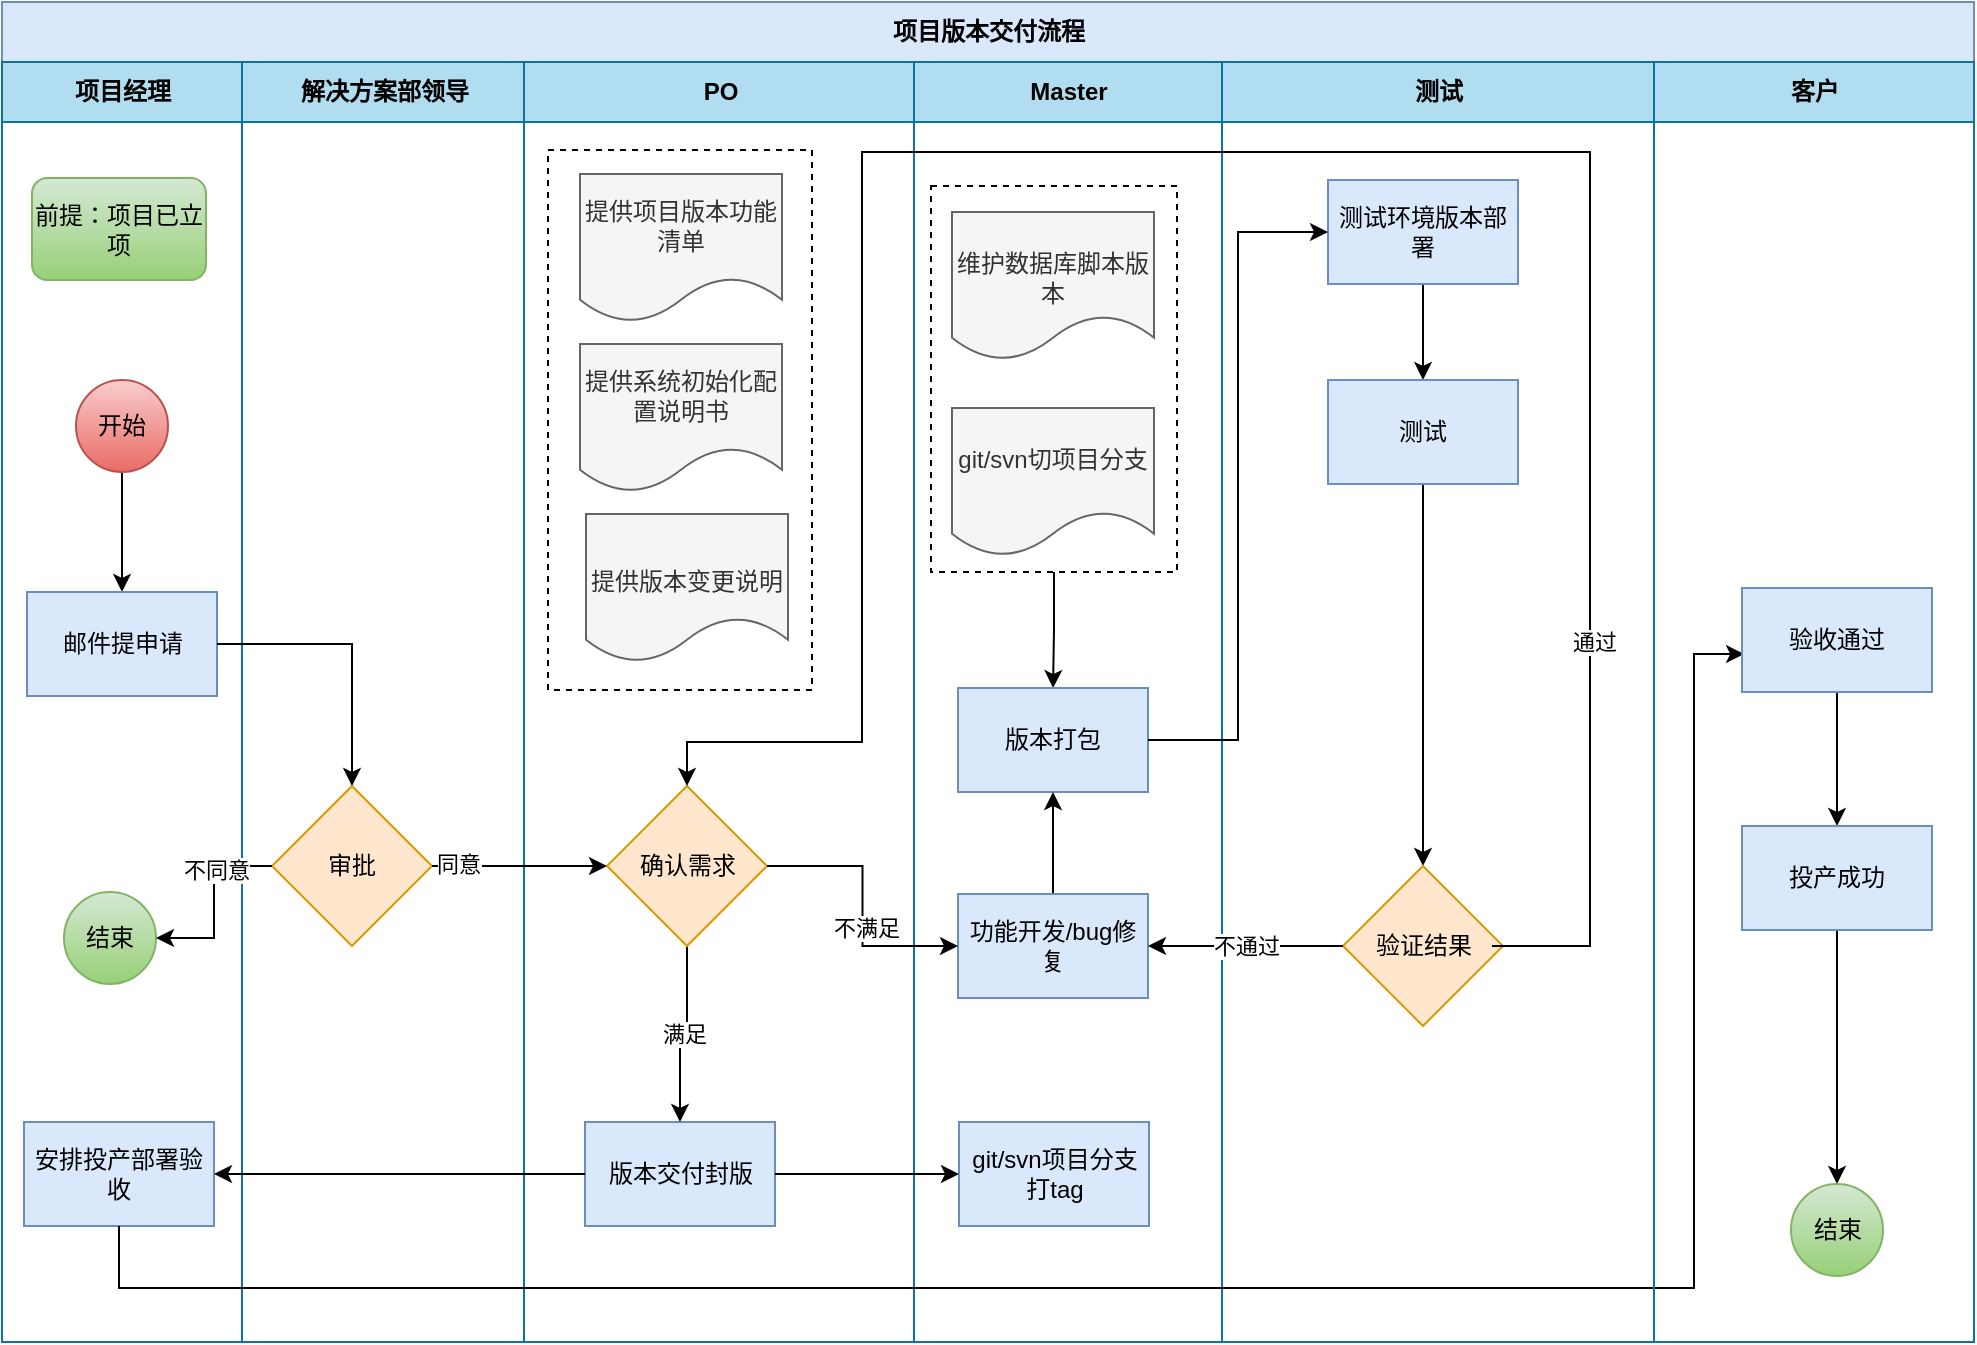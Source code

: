 <mxfile version="14.0.1" type="github">
  <diagram id="t4ctga8ut31WQuUNMBXp" name="Page-1">
    <mxGraphModel dx="1108" dy="513" grid="0" gridSize="10" guides="1" tooltips="1" connect="1" arrows="1" fold="1" page="1" pageScale="1" pageWidth="827" pageHeight="1169" math="0" shadow="0">
      <root>
        <mxCell id="0" />
        <mxCell id="1" parent="0" />
        <mxCell id="a2n0651rRjcgQdYrs08B-1" value="项目版本交付流程" style="swimlane;html=1;childLayout=stackLayout;resizeParent=1;resizeParentMax=0;startSize=30;fillColor=#dae8fc;strokeColor=#6c8ebf;" vertex="1" parent="1">
          <mxGeometry x="26" y="126" width="986" height="670" as="geometry" />
        </mxCell>
        <mxCell id="a2n0651rRjcgQdYrs08B-2" value="项目经理" style="swimlane;html=1;startSize=30;fillColor=#b1ddf0;strokeColor=#10739e;" vertex="1" parent="a2n0651rRjcgQdYrs08B-1">
          <mxGeometry y="30" width="120" height="640" as="geometry" />
        </mxCell>
        <mxCell id="a2n0651rRjcgQdYrs08B-57" value="前提：项目已立项" style="rounded=1;whiteSpace=wrap;html=1;strokeColor=#82b366;strokeWidth=1;fillColor=#d5e8d4;gradientColor=#97d077;" vertex="1" parent="a2n0651rRjcgQdYrs08B-2">
          <mxGeometry x="15" y="58" width="87" height="51" as="geometry" />
        </mxCell>
        <mxCell id="a2n0651rRjcgQdYrs08B-66" style="edgeStyle=orthogonalEdgeStyle;rounded=0;orthogonalLoop=1;jettySize=auto;html=1;entryX=0.5;entryY=0;entryDx=0;entryDy=0;" edge="1" parent="a2n0651rRjcgQdYrs08B-2" source="a2n0651rRjcgQdYrs08B-58" target="a2n0651rRjcgQdYrs08B-59">
          <mxGeometry relative="1" as="geometry" />
        </mxCell>
        <mxCell id="a2n0651rRjcgQdYrs08B-58" value="开始" style="ellipse;whiteSpace=wrap;html=1;aspect=fixed;strokeColor=#b85450;strokeWidth=1;fillColor=#f8cecc;gradientColor=#ea6b66;" vertex="1" parent="a2n0651rRjcgQdYrs08B-2">
          <mxGeometry x="37" y="159" width="46" height="46" as="geometry" />
        </mxCell>
        <mxCell id="a2n0651rRjcgQdYrs08B-59" value="邮件提申请" style="rounded=0;whiteSpace=wrap;html=1;strokeColor=#6c8ebf;strokeWidth=1;fillColor=#dae8fc;" vertex="1" parent="a2n0651rRjcgQdYrs08B-2">
          <mxGeometry x="12.5" y="265" width="95" height="52" as="geometry" />
        </mxCell>
        <mxCell id="a2n0651rRjcgQdYrs08B-115" value="结束" style="ellipse;whiteSpace=wrap;html=1;aspect=fixed;strokeColor=#82b366;strokeWidth=1;fillColor=#d5e8d4;gradientColor=#97d077;" vertex="1" parent="a2n0651rRjcgQdYrs08B-2">
          <mxGeometry x="31" y="415" width="46" height="46" as="geometry" />
        </mxCell>
        <mxCell id="a2n0651rRjcgQdYrs08B-124" value="安排投产部署验收" style="rounded=0;whiteSpace=wrap;html=1;strokeColor=#6c8ebf;strokeWidth=1;fillColor=#dae8fc;" vertex="1" parent="a2n0651rRjcgQdYrs08B-2">
          <mxGeometry x="11" y="530" width="95" height="52" as="geometry" />
        </mxCell>
        <mxCell id="a2n0651rRjcgQdYrs08B-3" value="解决方案部领导" style="swimlane;html=1;startSize=30;fillColor=#b1ddf0;strokeColor=#10739e;" vertex="1" parent="a2n0651rRjcgQdYrs08B-1">
          <mxGeometry x="120" y="30" width="141" height="640" as="geometry" />
        </mxCell>
        <mxCell id="a2n0651rRjcgQdYrs08B-61" value="审批" style="rhombus;whiteSpace=wrap;html=1;strokeColor=#d79b00;strokeWidth=1;fillColor=#ffe6cc;" vertex="1" parent="a2n0651rRjcgQdYrs08B-3">
          <mxGeometry x="15" y="362" width="80" height="80" as="geometry" />
        </mxCell>
        <mxCell id="a2n0651rRjcgQdYrs08B-4" value="PO" style="swimlane;html=1;startSize=30;fillColor=#b1ddf0;strokeColor=#10739e;" vertex="1" parent="a2n0651rRjcgQdYrs08B-1">
          <mxGeometry x="261" y="30" width="195" height="640" as="geometry" />
        </mxCell>
        <mxCell id="a2n0651rRjcgQdYrs08B-75" value="" style="rounded=0;whiteSpace=wrap;html=1;strokeWidth=1;fillColor=#ffffff;dashed=1;" vertex="1" parent="a2n0651rRjcgQdYrs08B-4">
          <mxGeometry x="12" y="44" width="132" height="270" as="geometry" />
        </mxCell>
        <mxCell id="a2n0651rRjcgQdYrs08B-62" value="提供项目版本功能清单" style="shape=document;whiteSpace=wrap;html=1;boundedLbl=1;strokeColor=#666666;strokeWidth=1;fillColor=#f5f5f5;fontColor=#333333;" vertex="1" parent="a2n0651rRjcgQdYrs08B-4">
          <mxGeometry x="28" y="56" width="101" height="74" as="geometry" />
        </mxCell>
        <mxCell id="a2n0651rRjcgQdYrs08B-63" value="提供系统初始化配置说明书" style="shape=document;whiteSpace=wrap;html=1;boundedLbl=1;strokeColor=#666666;strokeWidth=1;fillColor=#f5f5f5;fontColor=#333333;" vertex="1" parent="a2n0651rRjcgQdYrs08B-4">
          <mxGeometry x="28" y="141" width="101" height="74" as="geometry" />
        </mxCell>
        <mxCell id="a2n0651rRjcgQdYrs08B-64" value="&lt;br&gt;提供版本变更说明" style="shape=document;whiteSpace=wrap;html=1;boundedLbl=1;strokeColor=#666666;strokeWidth=1;fillColor=#f5f5f5;fontColor=#333333;" vertex="1" parent="a2n0651rRjcgQdYrs08B-4">
          <mxGeometry x="31" y="226" width="101" height="74" as="geometry" />
        </mxCell>
        <mxCell id="a2n0651rRjcgQdYrs08B-78" value="版本交付封版" style="rounded=0;whiteSpace=wrap;html=1;strokeColor=#6c8ebf;strokeWidth=1;fillColor=#dae8fc;" vertex="1" parent="a2n0651rRjcgQdYrs08B-4">
          <mxGeometry x="30.5" y="530" width="95" height="52" as="geometry" />
        </mxCell>
        <mxCell id="a2n0651rRjcgQdYrs08B-92" value="满足" style="edgeStyle=orthogonalEdgeStyle;rounded=0;orthogonalLoop=1;jettySize=auto;html=1;entryX=0.5;entryY=0;entryDx=0;entryDy=0;" edge="1" parent="a2n0651rRjcgQdYrs08B-4" source="a2n0651rRjcgQdYrs08B-89" target="a2n0651rRjcgQdYrs08B-78">
          <mxGeometry relative="1" as="geometry" />
        </mxCell>
        <mxCell id="a2n0651rRjcgQdYrs08B-89" value="确认需求" style="rhombus;whiteSpace=wrap;html=1;strokeColor=#d79b00;strokeWidth=1;fillColor=#ffe6cc;" vertex="1" parent="a2n0651rRjcgQdYrs08B-4">
          <mxGeometry x="41.5" y="362" width="80" height="80" as="geometry" />
        </mxCell>
        <mxCell id="a2n0651rRjcgQdYrs08B-7" value="Master" style="swimlane;html=1;startSize=30;fillColor=#b1ddf0;strokeColor=#10739e;" vertex="1" parent="a2n0651rRjcgQdYrs08B-1">
          <mxGeometry x="456" y="30" width="154" height="640" as="geometry" />
        </mxCell>
        <mxCell id="a2n0651rRjcgQdYrs08B-81" style="edgeStyle=orthogonalEdgeStyle;rounded=0;orthogonalLoop=1;jettySize=auto;html=1;entryX=0.5;entryY=0;entryDx=0;entryDy=0;" edge="1" parent="a2n0651rRjcgQdYrs08B-7" source="a2n0651rRjcgQdYrs08B-76" target="a2n0651rRjcgQdYrs08B-71">
          <mxGeometry relative="1" as="geometry" />
        </mxCell>
        <mxCell id="a2n0651rRjcgQdYrs08B-76" value="" style="rounded=0;whiteSpace=wrap;html=1;dashed=1;strokeColor=#000000;strokeWidth=1;fillColor=#ffffff;" vertex="1" parent="a2n0651rRjcgQdYrs08B-7">
          <mxGeometry x="8.5" y="62" width="123" height="193" as="geometry" />
        </mxCell>
        <mxCell id="a2n0651rRjcgQdYrs08B-67" value="&lt;br&gt;维护数据库脚本版本" style="shape=document;whiteSpace=wrap;html=1;boundedLbl=1;strokeColor=#666666;strokeWidth=1;fillColor=#f5f5f5;fontColor=#333333;" vertex="1" parent="a2n0651rRjcgQdYrs08B-7">
          <mxGeometry x="19" y="75" width="101" height="74" as="geometry" />
        </mxCell>
        <mxCell id="a2n0651rRjcgQdYrs08B-68" value="git/svn切项目分支" style="shape=document;whiteSpace=wrap;html=1;boundedLbl=1;strokeColor=#666666;strokeWidth=1;fillColor=#f5f5f5;fontColor=#333333;" vertex="1" parent="a2n0651rRjcgQdYrs08B-7">
          <mxGeometry x="19" y="173" width="101" height="74" as="geometry" />
        </mxCell>
        <mxCell id="a2n0651rRjcgQdYrs08B-71" value="版本打包" style="rounded=0;whiteSpace=wrap;html=1;strokeColor=#6c8ebf;strokeWidth=1;fillColor=#dae8fc;" vertex="1" parent="a2n0651rRjcgQdYrs08B-7">
          <mxGeometry x="22" y="313" width="95" height="52" as="geometry" />
        </mxCell>
        <mxCell id="a2n0651rRjcgQdYrs08B-86" style="edgeStyle=orthogonalEdgeStyle;rounded=0;orthogonalLoop=1;jettySize=auto;html=1;entryX=0.5;entryY=1;entryDx=0;entryDy=0;" edge="1" parent="a2n0651rRjcgQdYrs08B-7" source="a2n0651rRjcgQdYrs08B-74" target="a2n0651rRjcgQdYrs08B-71">
          <mxGeometry relative="1" as="geometry" />
        </mxCell>
        <mxCell id="a2n0651rRjcgQdYrs08B-74" value="功能开发/bug修复" style="rounded=0;whiteSpace=wrap;html=1;strokeColor=#6c8ebf;strokeWidth=1;fillColor=#dae8fc;" vertex="1" parent="a2n0651rRjcgQdYrs08B-7">
          <mxGeometry x="22" y="416" width="95" height="52" as="geometry" />
        </mxCell>
        <mxCell id="a2n0651rRjcgQdYrs08B-77" value="git/svn项目分支打tag" style="rounded=0;whiteSpace=wrap;html=1;strokeColor=#6c8ebf;strokeWidth=1;fillColor=#dae8fc;" vertex="1" parent="a2n0651rRjcgQdYrs08B-7">
          <mxGeometry x="22.5" y="530" width="95" height="52" as="geometry" />
        </mxCell>
        <mxCell id="a2n0651rRjcgQdYrs08B-8" value="测试" style="swimlane;html=1;startSize=30;fillColor=#b1ddf0;strokeColor=#10739e;" vertex="1" parent="a2n0651rRjcgQdYrs08B-1">
          <mxGeometry x="610" y="30" width="216" height="640" as="geometry" />
        </mxCell>
        <mxCell id="a2n0651rRjcgQdYrs08B-83" style="edgeStyle=orthogonalEdgeStyle;rounded=0;orthogonalLoop=1;jettySize=auto;html=1;" edge="1" parent="a2n0651rRjcgQdYrs08B-8" source="a2n0651rRjcgQdYrs08B-70" target="a2n0651rRjcgQdYrs08B-72">
          <mxGeometry relative="1" as="geometry" />
        </mxCell>
        <mxCell id="a2n0651rRjcgQdYrs08B-70" value="测试环境版本部署" style="rounded=0;whiteSpace=wrap;html=1;strokeColor=#6c8ebf;strokeWidth=1;fillColor=#dae8fc;" vertex="1" parent="a2n0651rRjcgQdYrs08B-8">
          <mxGeometry x="53" y="59" width="95" height="52" as="geometry" />
        </mxCell>
        <mxCell id="a2n0651rRjcgQdYrs08B-84" style="edgeStyle=orthogonalEdgeStyle;rounded=0;orthogonalLoop=1;jettySize=auto;html=1;" edge="1" parent="a2n0651rRjcgQdYrs08B-8" source="a2n0651rRjcgQdYrs08B-72" target="a2n0651rRjcgQdYrs08B-73">
          <mxGeometry relative="1" as="geometry" />
        </mxCell>
        <mxCell id="a2n0651rRjcgQdYrs08B-72" value="测试" style="rounded=0;whiteSpace=wrap;html=1;strokeColor=#6c8ebf;strokeWidth=1;fillColor=#dae8fc;" vertex="1" parent="a2n0651rRjcgQdYrs08B-8">
          <mxGeometry x="53" y="159" width="95" height="52" as="geometry" />
        </mxCell>
        <mxCell id="a2n0651rRjcgQdYrs08B-73" value="验证结果" style="rhombus;whiteSpace=wrap;html=1;strokeColor=#d79b00;strokeWidth=1;fillColor=#ffe6cc;" vertex="1" parent="a2n0651rRjcgQdYrs08B-8">
          <mxGeometry x="60.5" y="402" width="80" height="80" as="geometry" />
        </mxCell>
        <mxCell id="a2n0651rRjcgQdYrs08B-82" style="edgeStyle=orthogonalEdgeStyle;rounded=0;orthogonalLoop=1;jettySize=auto;html=1;entryX=0;entryY=0.5;entryDx=0;entryDy=0;" edge="1" parent="a2n0651rRjcgQdYrs08B-1" source="a2n0651rRjcgQdYrs08B-71" target="a2n0651rRjcgQdYrs08B-70">
          <mxGeometry relative="1" as="geometry" />
        </mxCell>
        <mxCell id="a2n0651rRjcgQdYrs08B-87" style="edgeStyle=orthogonalEdgeStyle;rounded=0;orthogonalLoop=1;jettySize=auto;html=1;entryX=0;entryY=0.5;entryDx=0;entryDy=0;" edge="1" parent="a2n0651rRjcgQdYrs08B-1" source="a2n0651rRjcgQdYrs08B-78" target="a2n0651rRjcgQdYrs08B-77">
          <mxGeometry relative="1" as="geometry" />
        </mxCell>
        <mxCell id="a2n0651rRjcgQdYrs08B-93" style="edgeStyle=orthogonalEdgeStyle;rounded=0;orthogonalLoop=1;jettySize=auto;html=1;entryX=0;entryY=0.5;entryDx=0;entryDy=0;" edge="1" parent="a2n0651rRjcgQdYrs08B-1" source="a2n0651rRjcgQdYrs08B-89" target="a2n0651rRjcgQdYrs08B-74">
          <mxGeometry relative="1" as="geometry" />
        </mxCell>
        <mxCell id="a2n0651rRjcgQdYrs08B-94" value="不满足" style="edgeLabel;html=1;align=center;verticalAlign=middle;resizable=0;points=[];" vertex="1" connectable="0" parent="a2n0651rRjcgQdYrs08B-93">
          <mxGeometry x="0.158" y="1" relative="1" as="geometry">
            <mxPoint as="offset" />
          </mxGeometry>
        </mxCell>
        <mxCell id="a2n0651rRjcgQdYrs08B-99" value="不通过" style="edgeStyle=orthogonalEdgeStyle;rounded=0;orthogonalLoop=1;jettySize=auto;html=1;entryX=1;entryY=0.5;entryDx=0;entryDy=0;" edge="1" parent="a2n0651rRjcgQdYrs08B-1" source="a2n0651rRjcgQdYrs08B-73" target="a2n0651rRjcgQdYrs08B-74">
          <mxGeometry relative="1" as="geometry" />
        </mxCell>
        <mxCell id="a2n0651rRjcgQdYrs08B-101" style="edgeStyle=orthogonalEdgeStyle;rounded=0;orthogonalLoop=1;jettySize=auto;html=1;entryX=0.5;entryY=0;entryDx=0;entryDy=0;" edge="1" parent="a2n0651rRjcgQdYrs08B-1" source="a2n0651rRjcgQdYrs08B-59" target="a2n0651rRjcgQdYrs08B-61">
          <mxGeometry relative="1" as="geometry" />
        </mxCell>
        <mxCell id="a2n0651rRjcgQdYrs08B-102" style="edgeStyle=orthogonalEdgeStyle;rounded=0;orthogonalLoop=1;jettySize=auto;html=1;entryX=0;entryY=0.5;entryDx=0;entryDy=0;" edge="1" parent="a2n0651rRjcgQdYrs08B-1" source="a2n0651rRjcgQdYrs08B-61" target="a2n0651rRjcgQdYrs08B-89">
          <mxGeometry relative="1" as="geometry" />
        </mxCell>
        <mxCell id="a2n0651rRjcgQdYrs08B-105" value="同意" style="edgeLabel;html=1;align=center;verticalAlign=middle;resizable=0;points=[];" vertex="1" connectable="0" parent="a2n0651rRjcgQdYrs08B-102">
          <mxGeometry x="-0.699" y="1" relative="1" as="geometry">
            <mxPoint as="offset" />
          </mxGeometry>
        </mxCell>
        <mxCell id="a2n0651rRjcgQdYrs08B-113" style="edgeStyle=orthogonalEdgeStyle;rounded=0;orthogonalLoop=1;jettySize=auto;html=1;entryX=0.5;entryY=0;entryDx=0;entryDy=0;" edge="1" parent="a2n0651rRjcgQdYrs08B-1" target="a2n0651rRjcgQdYrs08B-89">
          <mxGeometry relative="1" as="geometry">
            <mxPoint x="745" y="472" as="sourcePoint" />
            <Array as="points">
              <mxPoint x="794" y="472" />
              <mxPoint x="794" y="75" />
              <mxPoint x="430" y="75" />
              <mxPoint x="430" y="370" />
              <mxPoint x="343" y="370" />
            </Array>
          </mxGeometry>
        </mxCell>
        <mxCell id="a2n0651rRjcgQdYrs08B-114" value="通过" style="edgeLabel;html=1;align=center;verticalAlign=middle;resizable=0;points=[];" vertex="1" connectable="0" parent="a2n0651rRjcgQdYrs08B-113">
          <mxGeometry x="-0.669" y="-2" relative="1" as="geometry">
            <mxPoint as="offset" />
          </mxGeometry>
        </mxCell>
        <mxCell id="a2n0651rRjcgQdYrs08B-117" style="edgeStyle=orthogonalEdgeStyle;rounded=0;orthogonalLoop=1;jettySize=auto;html=1;" edge="1" parent="a2n0651rRjcgQdYrs08B-1" source="a2n0651rRjcgQdYrs08B-61" target="a2n0651rRjcgQdYrs08B-115">
          <mxGeometry relative="1" as="geometry" />
        </mxCell>
        <mxCell id="a2n0651rRjcgQdYrs08B-118" value="不同意" style="edgeLabel;html=1;align=center;verticalAlign=middle;resizable=0;points=[];" vertex="1" connectable="0" parent="a2n0651rRjcgQdYrs08B-117">
          <mxGeometry x="-0.409" y="2" relative="1" as="geometry">
            <mxPoint as="offset" />
          </mxGeometry>
        </mxCell>
        <mxCell id="a2n0651rRjcgQdYrs08B-125" style="edgeStyle=orthogonalEdgeStyle;rounded=0;orthogonalLoop=1;jettySize=auto;html=1;entryX=1;entryY=0.5;entryDx=0;entryDy=0;" edge="1" parent="a2n0651rRjcgQdYrs08B-1" source="a2n0651rRjcgQdYrs08B-78" target="a2n0651rRjcgQdYrs08B-124">
          <mxGeometry relative="1" as="geometry" />
        </mxCell>
        <mxCell id="a2n0651rRjcgQdYrs08B-126" style="edgeStyle=orthogonalEdgeStyle;rounded=0;orthogonalLoop=1;jettySize=auto;html=1;entryX=0.011;entryY=0.635;entryDx=0;entryDy=0;entryPerimeter=0;" edge="1" parent="a2n0651rRjcgQdYrs08B-1" source="a2n0651rRjcgQdYrs08B-124" target="a2n0651rRjcgQdYrs08B-119">
          <mxGeometry relative="1" as="geometry">
            <mxPoint x="41" y="666" as="targetPoint" />
            <Array as="points">
              <mxPoint x="59" y="643" />
              <mxPoint x="846" y="643" />
              <mxPoint x="846" y="326" />
            </Array>
          </mxGeometry>
        </mxCell>
        <mxCell id="a2n0651rRjcgQdYrs08B-60" value="客户" style="swimlane;html=1;startSize=30;fillColor=#b1ddf0;strokeColor=#10739e;" vertex="1" parent="a2n0651rRjcgQdYrs08B-1">
          <mxGeometry x="826" y="30" width="160" height="640" as="geometry" />
        </mxCell>
        <mxCell id="a2n0651rRjcgQdYrs08B-122" style="edgeStyle=orthogonalEdgeStyle;rounded=0;orthogonalLoop=1;jettySize=auto;html=1;" edge="1" parent="a2n0651rRjcgQdYrs08B-60" source="a2n0651rRjcgQdYrs08B-119" target="a2n0651rRjcgQdYrs08B-120">
          <mxGeometry relative="1" as="geometry" />
        </mxCell>
        <mxCell id="a2n0651rRjcgQdYrs08B-119" value="验收通过" style="rounded=0;whiteSpace=wrap;html=1;strokeColor=#6c8ebf;strokeWidth=1;fillColor=#dae8fc;" vertex="1" parent="a2n0651rRjcgQdYrs08B-60">
          <mxGeometry x="44" y="263" width="95" height="52" as="geometry" />
        </mxCell>
        <mxCell id="a2n0651rRjcgQdYrs08B-123" style="edgeStyle=orthogonalEdgeStyle;rounded=0;orthogonalLoop=1;jettySize=auto;html=1;" edge="1" parent="a2n0651rRjcgQdYrs08B-60" source="a2n0651rRjcgQdYrs08B-120" target="a2n0651rRjcgQdYrs08B-121">
          <mxGeometry relative="1" as="geometry" />
        </mxCell>
        <mxCell id="a2n0651rRjcgQdYrs08B-120" value="投产成功" style="rounded=0;whiteSpace=wrap;html=1;strokeColor=#6c8ebf;strokeWidth=1;fillColor=#dae8fc;" vertex="1" parent="a2n0651rRjcgQdYrs08B-60">
          <mxGeometry x="44" y="382" width="95" height="52" as="geometry" />
        </mxCell>
        <mxCell id="a2n0651rRjcgQdYrs08B-121" value="结束" style="ellipse;whiteSpace=wrap;html=1;aspect=fixed;strokeColor=#82b366;strokeWidth=1;fillColor=#d5e8d4;gradientColor=#97d077;" vertex="1" parent="a2n0651rRjcgQdYrs08B-60">
          <mxGeometry x="68.5" y="561" width="46" height="46" as="geometry" />
        </mxCell>
      </root>
    </mxGraphModel>
  </diagram>
</mxfile>
